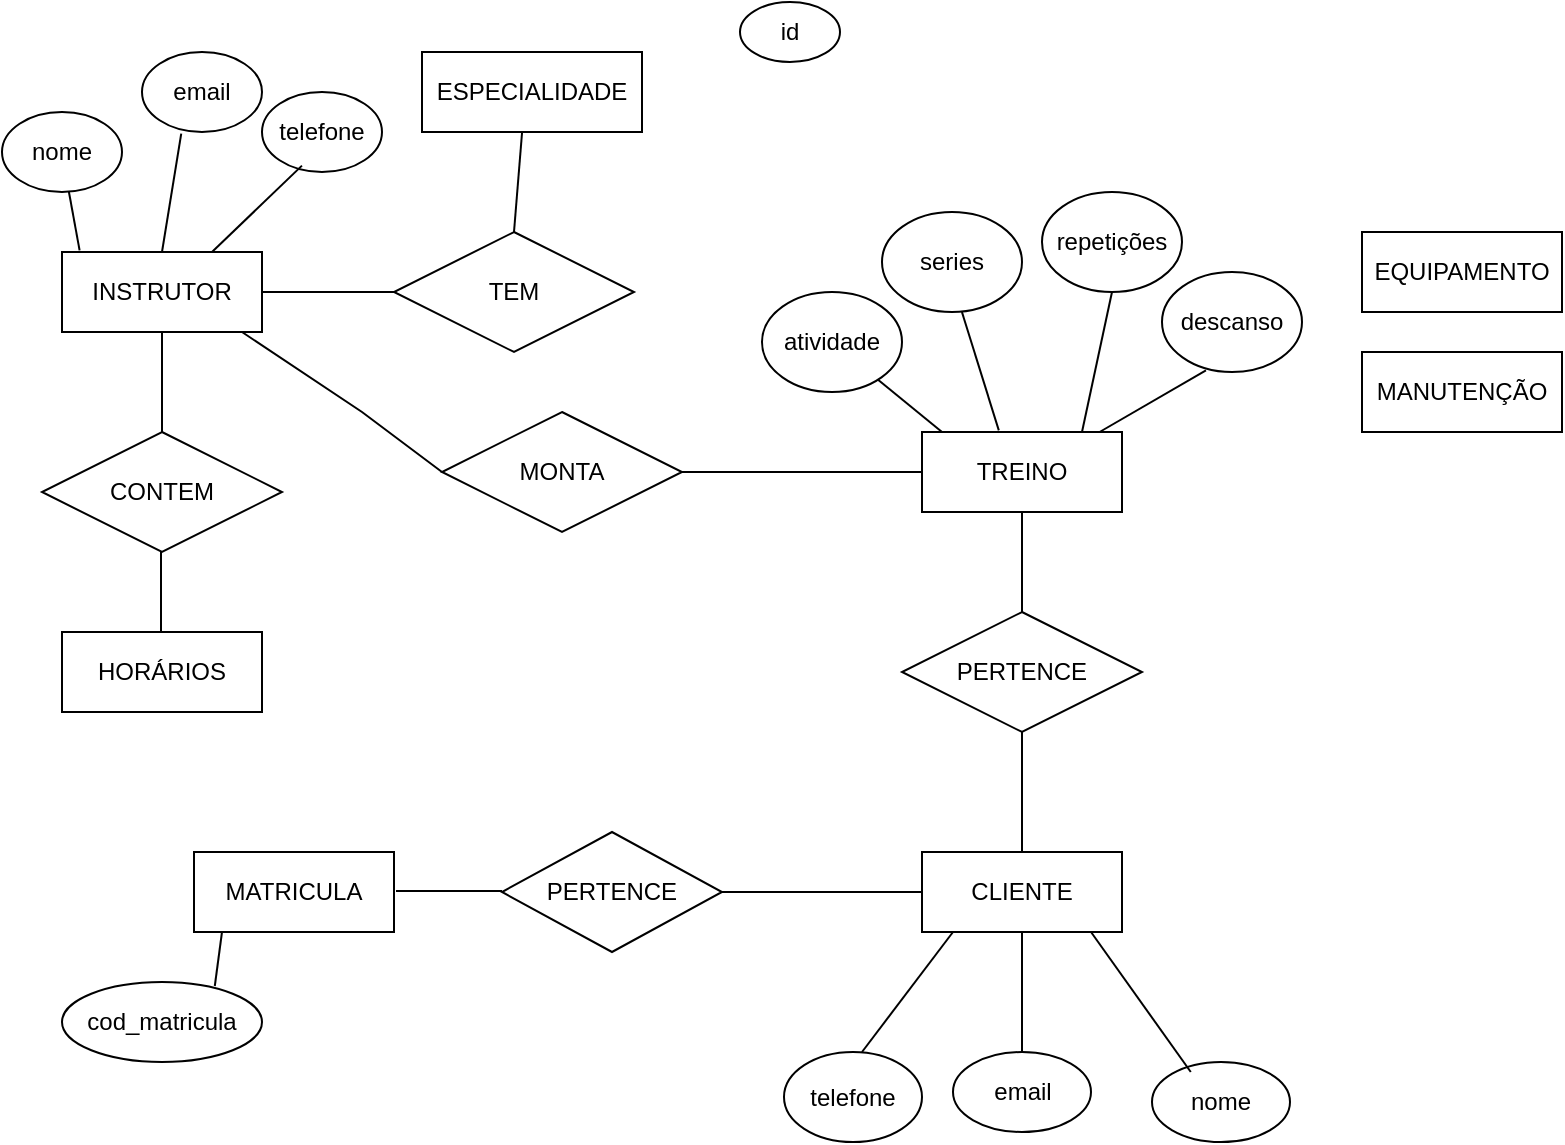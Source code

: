 <mxfile version="23.1.1" type="github">
  <diagram name="Página-1" id="PZbxfM9SncY2pCMzYws2">
    <mxGraphModel dx="1050" dy="530" grid="1" gridSize="10" guides="1" tooltips="1" connect="1" arrows="1" fold="1" page="1" pageScale="1" pageWidth="827" pageHeight="1169" math="0" shadow="0">
      <root>
        <mxCell id="0" />
        <mxCell id="1" parent="0" />
        <mxCell id="xPmQs6dkGCCImseQwBen-8" value="INSTRUTOR" style="whiteSpace=wrap;html=1;align=center;" vertex="1" parent="1">
          <mxGeometry x="40" y="140" width="100" height="40" as="geometry" />
        </mxCell>
        <mxCell id="xPmQs6dkGCCImseQwBen-9" value="MATRICULA" style="whiteSpace=wrap;html=1;align=center;" vertex="1" parent="1">
          <mxGeometry x="106" y="440" width="100" height="40" as="geometry" />
        </mxCell>
        <mxCell id="xPmQs6dkGCCImseQwBen-10" value="TREINO" style="whiteSpace=wrap;html=1;align=center;" vertex="1" parent="1">
          <mxGeometry x="470" y="230" width="100" height="40" as="geometry" />
        </mxCell>
        <mxCell id="xPmQs6dkGCCImseQwBen-11" value="EQUIPAMENTO" style="whiteSpace=wrap;html=1;align=center;" vertex="1" parent="1">
          <mxGeometry x="690" y="130" width="100" height="40" as="geometry" />
        </mxCell>
        <mxCell id="xPmQs6dkGCCImseQwBen-12" value="MANUTENÇÃO" style="whiteSpace=wrap;html=1;align=center;" vertex="1" parent="1">
          <mxGeometry x="690" y="190" width="100" height="40" as="geometry" />
        </mxCell>
        <mxCell id="xPmQs6dkGCCImseQwBen-13" value="CLIENTE" style="whiteSpace=wrap;html=1;align=center;" vertex="1" parent="1">
          <mxGeometry x="470" y="440" width="100" height="40" as="geometry" />
        </mxCell>
        <mxCell id="xPmQs6dkGCCImseQwBen-14" value="nome" style="ellipse;whiteSpace=wrap;html=1;align=center;" vertex="1" parent="1">
          <mxGeometry x="10" y="70" width="60" height="40" as="geometry" />
        </mxCell>
        <mxCell id="xPmQs6dkGCCImseQwBen-19" value="email" style="ellipse;whiteSpace=wrap;html=1;align=center;" vertex="1" parent="1">
          <mxGeometry x="80" y="40" width="60" height="40" as="geometry" />
        </mxCell>
        <mxCell id="xPmQs6dkGCCImseQwBen-20" value="telefone" style="ellipse;whiteSpace=wrap;html=1;align=center;" vertex="1" parent="1">
          <mxGeometry x="140" y="60" width="60" height="40" as="geometry" />
        </mxCell>
        <mxCell id="xPmQs6dkGCCImseQwBen-26" value="" style="endArrow=none;html=1;rounded=0;entryX=0.088;entryY=-0.02;entryDx=0;entryDy=0;entryPerimeter=0;" edge="1" parent="1" source="xPmQs6dkGCCImseQwBen-14" target="xPmQs6dkGCCImseQwBen-8">
          <mxGeometry relative="1" as="geometry">
            <mxPoint x="10" y="90" as="sourcePoint" />
            <mxPoint x="170" y="90" as="targetPoint" />
          </mxGeometry>
        </mxCell>
        <mxCell id="xPmQs6dkGCCImseQwBen-27" value="" style="endArrow=none;html=1;rounded=0;entryX=0.5;entryY=0;entryDx=0;entryDy=0;exitX=0.327;exitY=1.02;exitDx=0;exitDy=0;exitPerimeter=0;" edge="1" parent="1" source="xPmQs6dkGCCImseQwBen-19" target="xPmQs6dkGCCImseQwBen-8">
          <mxGeometry relative="1" as="geometry">
            <mxPoint x="100" y="60" as="sourcePoint" />
            <mxPoint x="124" y="130" as="targetPoint" />
            <Array as="points" />
          </mxGeometry>
        </mxCell>
        <mxCell id="xPmQs6dkGCCImseQwBen-28" value="" style="endArrow=none;html=1;rounded=0;exitX=0.333;exitY=0.92;exitDx=0;exitDy=0;exitPerimeter=0;entryX=0.75;entryY=0;entryDx=0;entryDy=0;" edge="1" parent="1" source="xPmQs6dkGCCImseQwBen-20" target="xPmQs6dkGCCImseQwBen-8">
          <mxGeometry relative="1" as="geometry">
            <mxPoint x="120" y="60" as="sourcePoint" />
            <mxPoint x="140" y="130" as="targetPoint" />
            <Array as="points" />
          </mxGeometry>
        </mxCell>
        <mxCell id="xPmQs6dkGCCImseQwBen-30" value="HORÁRIOS" style="whiteSpace=wrap;html=1;align=center;" vertex="1" parent="1">
          <mxGeometry x="40" y="330" width="100" height="40" as="geometry" />
        </mxCell>
        <mxCell id="xPmQs6dkGCCImseQwBen-31" value="ESPECIALIDADE" style="whiteSpace=wrap;html=1;align=center;" vertex="1" parent="1">
          <mxGeometry x="220" y="40" width="110" height="40" as="geometry" />
        </mxCell>
        <mxCell id="xPmQs6dkGCCImseQwBen-32" value="CONTEM" style="shape=rhombus;perimeter=rhombusPerimeter;whiteSpace=wrap;html=1;align=center;" vertex="1" parent="1">
          <mxGeometry x="30" y="230" width="120" height="60" as="geometry" />
        </mxCell>
        <mxCell id="xPmQs6dkGCCImseQwBen-33" value="TEM" style="shape=rhombus;perimeter=rhombusPerimeter;whiteSpace=wrap;html=1;align=center;" vertex="1" parent="1">
          <mxGeometry x="206" y="130" width="120" height="60" as="geometry" />
        </mxCell>
        <mxCell id="xPmQs6dkGCCImseQwBen-35" value="cod_matricula" style="ellipse;whiteSpace=wrap;html=1;align=center;" vertex="1" parent="1">
          <mxGeometry x="40" y="505" width="100" height="40" as="geometry" />
        </mxCell>
        <mxCell id="xPmQs6dkGCCImseQwBen-36" value="atividade" style="ellipse;whiteSpace=wrap;html=1;align=center;" vertex="1" parent="1">
          <mxGeometry x="390" y="160" width="70" height="50" as="geometry" />
        </mxCell>
        <mxCell id="xPmQs6dkGCCImseQwBen-37" value="id" style="ellipse;whiteSpace=wrap;html=1;align=center;" vertex="1" parent="1">
          <mxGeometry x="379" y="15" width="50" height="30" as="geometry" />
        </mxCell>
        <mxCell id="xPmQs6dkGCCImseQwBen-44" value="" style="endArrow=none;html=1;rounded=0;entryX=1;entryY=0.5;entryDx=0;entryDy=0;exitX=0;exitY=0.5;exitDx=0;exitDy=0;" edge="1" parent="1" source="xPmQs6dkGCCImseQwBen-33" target="xPmQs6dkGCCImseQwBen-8">
          <mxGeometry relative="1" as="geometry">
            <mxPoint x="180" y="57" as="sourcePoint" />
            <mxPoint x="140" y="150" as="targetPoint" />
            <Array as="points" />
          </mxGeometry>
        </mxCell>
        <mxCell id="xPmQs6dkGCCImseQwBen-46" value="" style="endArrow=none;html=1;rounded=0;" edge="1" parent="1" source="xPmQs6dkGCCImseQwBen-8" target="xPmQs6dkGCCImseQwBen-32">
          <mxGeometry relative="1" as="geometry">
            <mxPoint x="117.5" y="160" as="sourcePoint" />
            <mxPoint x="62.5" y="253" as="targetPoint" />
            <Array as="points" />
          </mxGeometry>
        </mxCell>
        <mxCell id="xPmQs6dkGCCImseQwBen-47" value="" style="endArrow=none;html=1;rounded=0;" edge="1" parent="1">
          <mxGeometry relative="1" as="geometry">
            <mxPoint x="89.5" y="290" as="sourcePoint" />
            <mxPoint x="89.5" y="330" as="targetPoint" />
            <Array as="points" />
          </mxGeometry>
        </mxCell>
        <mxCell id="xPmQs6dkGCCImseQwBen-50" value="" style="endArrow=none;html=1;rounded=0;entryX=0.5;entryY=0;entryDx=0;entryDy=0;exitX=0.455;exitY=1;exitDx=0;exitDy=0;exitPerimeter=0;" edge="1" parent="1" source="xPmQs6dkGCCImseQwBen-31" target="xPmQs6dkGCCImseQwBen-33">
          <mxGeometry relative="1" as="geometry">
            <mxPoint x="380" y="159.5" as="sourcePoint" />
            <mxPoint x="320" y="159.5" as="targetPoint" />
            <Array as="points" />
          </mxGeometry>
        </mxCell>
        <mxCell id="xPmQs6dkGCCImseQwBen-52" value="MONTA" style="shape=rhombus;perimeter=rhombusPerimeter;whiteSpace=wrap;html=1;align=center;" vertex="1" parent="1">
          <mxGeometry x="230" y="220" width="120" height="60" as="geometry" />
        </mxCell>
        <mxCell id="xPmQs6dkGCCImseQwBen-53" value="" style="endArrow=none;html=1;rounded=0;entryX=1;entryY=1;entryDx=0;entryDy=0;" edge="1" parent="1">
          <mxGeometry relative="1" as="geometry">
            <mxPoint x="230" y="250" as="sourcePoint" />
            <mxPoint x="130" y="180" as="targetPoint" />
            <Array as="points">
              <mxPoint x="230" y="250" />
              <mxPoint x="190" y="220" />
            </Array>
          </mxGeometry>
        </mxCell>
        <mxCell id="xPmQs6dkGCCImseQwBen-55" value="" style="endArrow=none;html=1;rounded=0;entryX=1;entryY=0.5;entryDx=0;entryDy=0;exitX=0;exitY=0.5;exitDx=0;exitDy=0;" edge="1" parent="1" source="xPmQs6dkGCCImseQwBen-10" target="xPmQs6dkGCCImseQwBen-52">
          <mxGeometry relative="1" as="geometry">
            <mxPoint x="380" y="310" as="sourcePoint" />
            <mxPoint x="290" y="270" as="targetPoint" />
            <Array as="points" />
          </mxGeometry>
        </mxCell>
        <mxCell id="xPmQs6dkGCCImseQwBen-56" value="PERTENCE" style="shape=rhombus;perimeter=rhombusPerimeter;whiteSpace=wrap;html=1;align=center;" vertex="1" parent="1">
          <mxGeometry x="460" y="320" width="120" height="60" as="geometry" />
        </mxCell>
        <mxCell id="xPmQs6dkGCCImseQwBen-57" value="" style="endArrow=none;html=1;rounded=0;entryX=1;entryY=0.5;entryDx=0;entryDy=0;" edge="1" parent="1">
          <mxGeometry relative="1" as="geometry">
            <mxPoint x="520" y="440" as="sourcePoint" />
            <mxPoint x="520" y="380" as="targetPoint" />
            <Array as="points" />
          </mxGeometry>
        </mxCell>
        <mxCell id="xPmQs6dkGCCImseQwBen-59" value="" style="endArrow=none;html=1;rounded=0;entryX=0.5;entryY=1;entryDx=0;entryDy=0;exitX=0.5;exitY=0;exitDx=0;exitDy=0;" edge="1" parent="1" source="xPmQs6dkGCCImseQwBen-56" target="xPmQs6dkGCCImseQwBen-10">
          <mxGeometry relative="1" as="geometry">
            <mxPoint x="473.5" y="330" as="sourcePoint" />
            <mxPoint x="473.5" y="270" as="targetPoint" />
            <Array as="points" />
          </mxGeometry>
        </mxCell>
        <mxCell id="xPmQs6dkGCCImseQwBen-60" value="PERTENCE" style="shape=rhombus;perimeter=rhombusPerimeter;whiteSpace=wrap;html=1;align=center;" vertex="1" parent="1">
          <mxGeometry x="260" y="430" width="110" height="60" as="geometry" />
        </mxCell>
        <mxCell id="xPmQs6dkGCCImseQwBen-61" value="" style="endArrow=none;html=1;rounded=0;exitX=0;exitY=0.5;exitDx=0;exitDy=0;" edge="1" parent="1" source="xPmQs6dkGCCImseQwBen-13" target="xPmQs6dkGCCImseQwBen-60">
          <mxGeometry relative="1" as="geometry">
            <mxPoint x="423" y="460" as="sourcePoint" />
            <mxPoint x="373" y="459.5" as="targetPoint" />
            <Array as="points" />
          </mxGeometry>
        </mxCell>
        <mxCell id="xPmQs6dkGCCImseQwBen-63" value="" style="endArrow=none;html=1;rounded=0;" edge="1" parent="1">
          <mxGeometry relative="1" as="geometry">
            <mxPoint x="260" y="459.5" as="sourcePoint" />
            <mxPoint x="207" y="459.5" as="targetPoint" />
            <Array as="points" />
          </mxGeometry>
        </mxCell>
        <mxCell id="xPmQs6dkGCCImseQwBen-65" value="series" style="ellipse;whiteSpace=wrap;html=1;align=center;" vertex="1" parent="1">
          <mxGeometry x="450" y="120" width="70" height="50" as="geometry" />
        </mxCell>
        <mxCell id="xPmQs6dkGCCImseQwBen-66" value="repetições" style="ellipse;whiteSpace=wrap;html=1;align=center;" vertex="1" parent="1">
          <mxGeometry x="530" y="110" width="70" height="50" as="geometry" />
        </mxCell>
        <mxCell id="xPmQs6dkGCCImseQwBen-67" value="descanso" style="ellipse;whiteSpace=wrap;html=1;align=center;" vertex="1" parent="1">
          <mxGeometry x="590" y="150" width="70" height="50" as="geometry" />
        </mxCell>
        <mxCell id="xPmQs6dkGCCImseQwBen-68" value="" style="endArrow=none;html=1;rounded=0;entryX=0.5;entryY=0;entryDx=0;entryDy=0;exitX=0.5;exitY=1;exitDx=0;exitDy=0;" edge="1" parent="1" source="xPmQs6dkGCCImseQwBen-66">
          <mxGeometry relative="1" as="geometry">
            <mxPoint x="550" y="160" as="sourcePoint" />
            <mxPoint x="550" y="230" as="targetPoint" />
            <Array as="points" />
          </mxGeometry>
        </mxCell>
        <mxCell id="xPmQs6dkGCCImseQwBen-69" value="" style="endArrow=none;html=1;rounded=0;exitX=0.314;exitY=0.984;exitDx=0;exitDy=0;entryX=0.888;entryY=0;entryDx=0;entryDy=0;entryPerimeter=0;exitPerimeter=0;" edge="1" parent="1" source="xPmQs6dkGCCImseQwBen-67" target="xPmQs6dkGCCImseQwBen-10">
          <mxGeometry relative="1" as="geometry">
            <mxPoint x="595" y="165" as="sourcePoint" />
            <mxPoint x="590" y="255" as="targetPoint" />
            <Array as="points" />
          </mxGeometry>
        </mxCell>
        <mxCell id="xPmQs6dkGCCImseQwBen-70" value="" style="endArrow=none;html=1;rounded=0;entryX=0.384;entryY=-0.02;entryDx=0;entryDy=0;exitX=0.571;exitY=1;exitDx=0;exitDy=0;entryPerimeter=0;exitPerimeter=0;" edge="1" parent="1" source="xPmQs6dkGCCImseQwBen-65" target="xPmQs6dkGCCImseQwBen-10">
          <mxGeometry relative="1" as="geometry">
            <mxPoint x="485" y="140" as="sourcePoint" />
            <mxPoint x="480" y="230" as="targetPoint" />
            <Array as="points" />
          </mxGeometry>
        </mxCell>
        <mxCell id="xPmQs6dkGCCImseQwBen-71" value="" style="endArrow=none;html=1;rounded=0;" edge="1" parent="1" source="xPmQs6dkGCCImseQwBen-36">
          <mxGeometry relative="1" as="geometry">
            <mxPoint x="440" y="180" as="sourcePoint" />
            <mxPoint x="480" y="230" as="targetPoint" />
            <Array as="points" />
          </mxGeometry>
        </mxCell>
        <mxCell id="xPmQs6dkGCCImseQwBen-72" value="nome" style="ellipse;whiteSpace=wrap;html=1;align=center;" vertex="1" parent="1">
          <mxGeometry x="585" y="545" width="69" height="40" as="geometry" />
        </mxCell>
        <mxCell id="xPmQs6dkGCCImseQwBen-73" value="email" style="ellipse;whiteSpace=wrap;html=1;align=center;" vertex="1" parent="1">
          <mxGeometry x="485.5" y="540" width="69" height="40" as="geometry" />
        </mxCell>
        <mxCell id="xPmQs6dkGCCImseQwBen-74" value="telefone" style="ellipse;whiteSpace=wrap;html=1;align=center;" vertex="1" parent="1">
          <mxGeometry x="401" y="540" width="69" height="45" as="geometry" />
        </mxCell>
        <mxCell id="xPmQs6dkGCCImseQwBen-75" value="" style="endArrow=none;html=1;rounded=0;entryX=1;entryY=0.5;entryDx=0;entryDy=0;" edge="1" parent="1">
          <mxGeometry relative="1" as="geometry">
            <mxPoint x="520" y="540" as="sourcePoint" />
            <mxPoint x="520" y="480" as="targetPoint" />
            <Array as="points" />
          </mxGeometry>
        </mxCell>
        <mxCell id="xPmQs6dkGCCImseQwBen-76" value="" style="endArrow=none;html=1;rounded=0;entryX=1;entryY=0.5;entryDx=0;entryDy=0;exitX=0.281;exitY=0.125;exitDx=0;exitDy=0;exitPerimeter=0;" edge="1" parent="1" source="xPmQs6dkGCCImseQwBen-72">
          <mxGeometry relative="1" as="geometry">
            <mxPoint x="554.5" y="540" as="sourcePoint" />
            <mxPoint x="554.5" y="480" as="targetPoint" />
            <Array as="points" />
          </mxGeometry>
        </mxCell>
        <mxCell id="xPmQs6dkGCCImseQwBen-77" value="" style="endArrow=none;html=1;rounded=0;entryX=1;entryY=0.5;entryDx=0;entryDy=0;" edge="1" parent="1">
          <mxGeometry relative="1" as="geometry">
            <mxPoint x="440" y="540" as="sourcePoint" />
            <mxPoint x="485.5" y="480" as="targetPoint" />
            <Array as="points" />
          </mxGeometry>
        </mxCell>
        <mxCell id="xPmQs6dkGCCImseQwBen-78" value="" style="endArrow=none;html=1;rounded=0;entryX=0.764;entryY=0.05;entryDx=0;entryDy=0;entryPerimeter=0;" edge="1" parent="1" target="xPmQs6dkGCCImseQwBen-35">
          <mxGeometry relative="1" as="geometry">
            <mxPoint x="120" y="480" as="sourcePoint" />
            <mxPoint x="120" y="520" as="targetPoint" />
            <Array as="points" />
          </mxGeometry>
        </mxCell>
      </root>
    </mxGraphModel>
  </diagram>
</mxfile>
